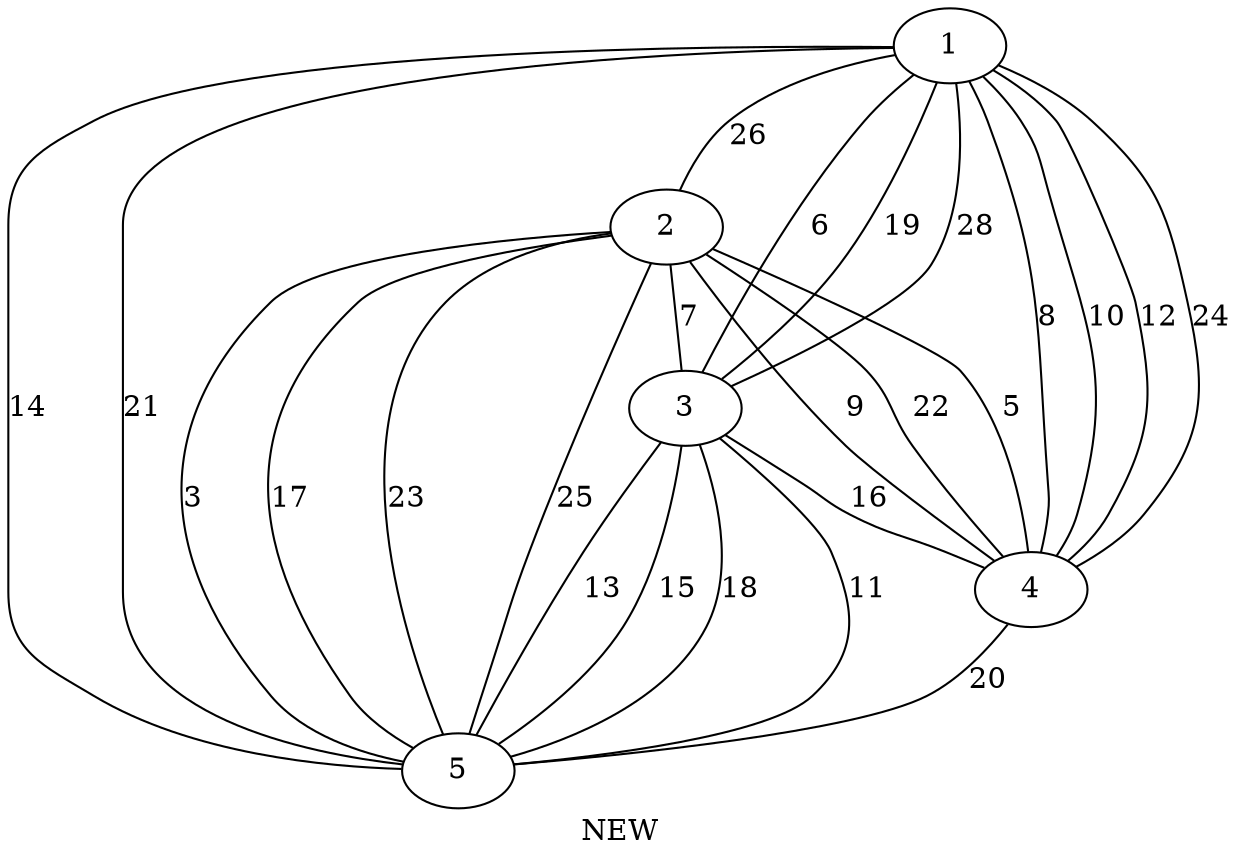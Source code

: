 graph Grath {
	1;
	2;
	3;
	4;
	5;
	1	2 -- 5 [label = "3"];
	2 -- 4 [label = "5"];
	1 -- 3 [label = "6"];
	2 -- 3 [label = "7"];
	1 -- 4 [label = "8"];
	2 -- 4 [label = "9"];
	1 -- 4 [label = "10"];
	3 -- 5 [label = "11"];
	1 -- 4 [label = "12"];
	3 -- 5 [label = "13"];
	1 -- 5 [label = "14"];
	3 -- 5 [label = "15"];
	3 -- 4 [label = "16"];
	2 -- 5 [label = "17"];
	3 -- 5 [label = "18"];
	1 -- 3 [label = "19"];
	4 -- 5 [label = "20"];
	1 -- 5 [label = "21"];
	2 -- 4 [label = "22"];
	2 -- 5 [label = "23"];
	1 -- 4 [label = "24"];
	2 -- 5 [label = "25"];
	1 -- 2 [label = "26"];
	5	1 -- 3 [label = "28"];
	label = "NEW";
}